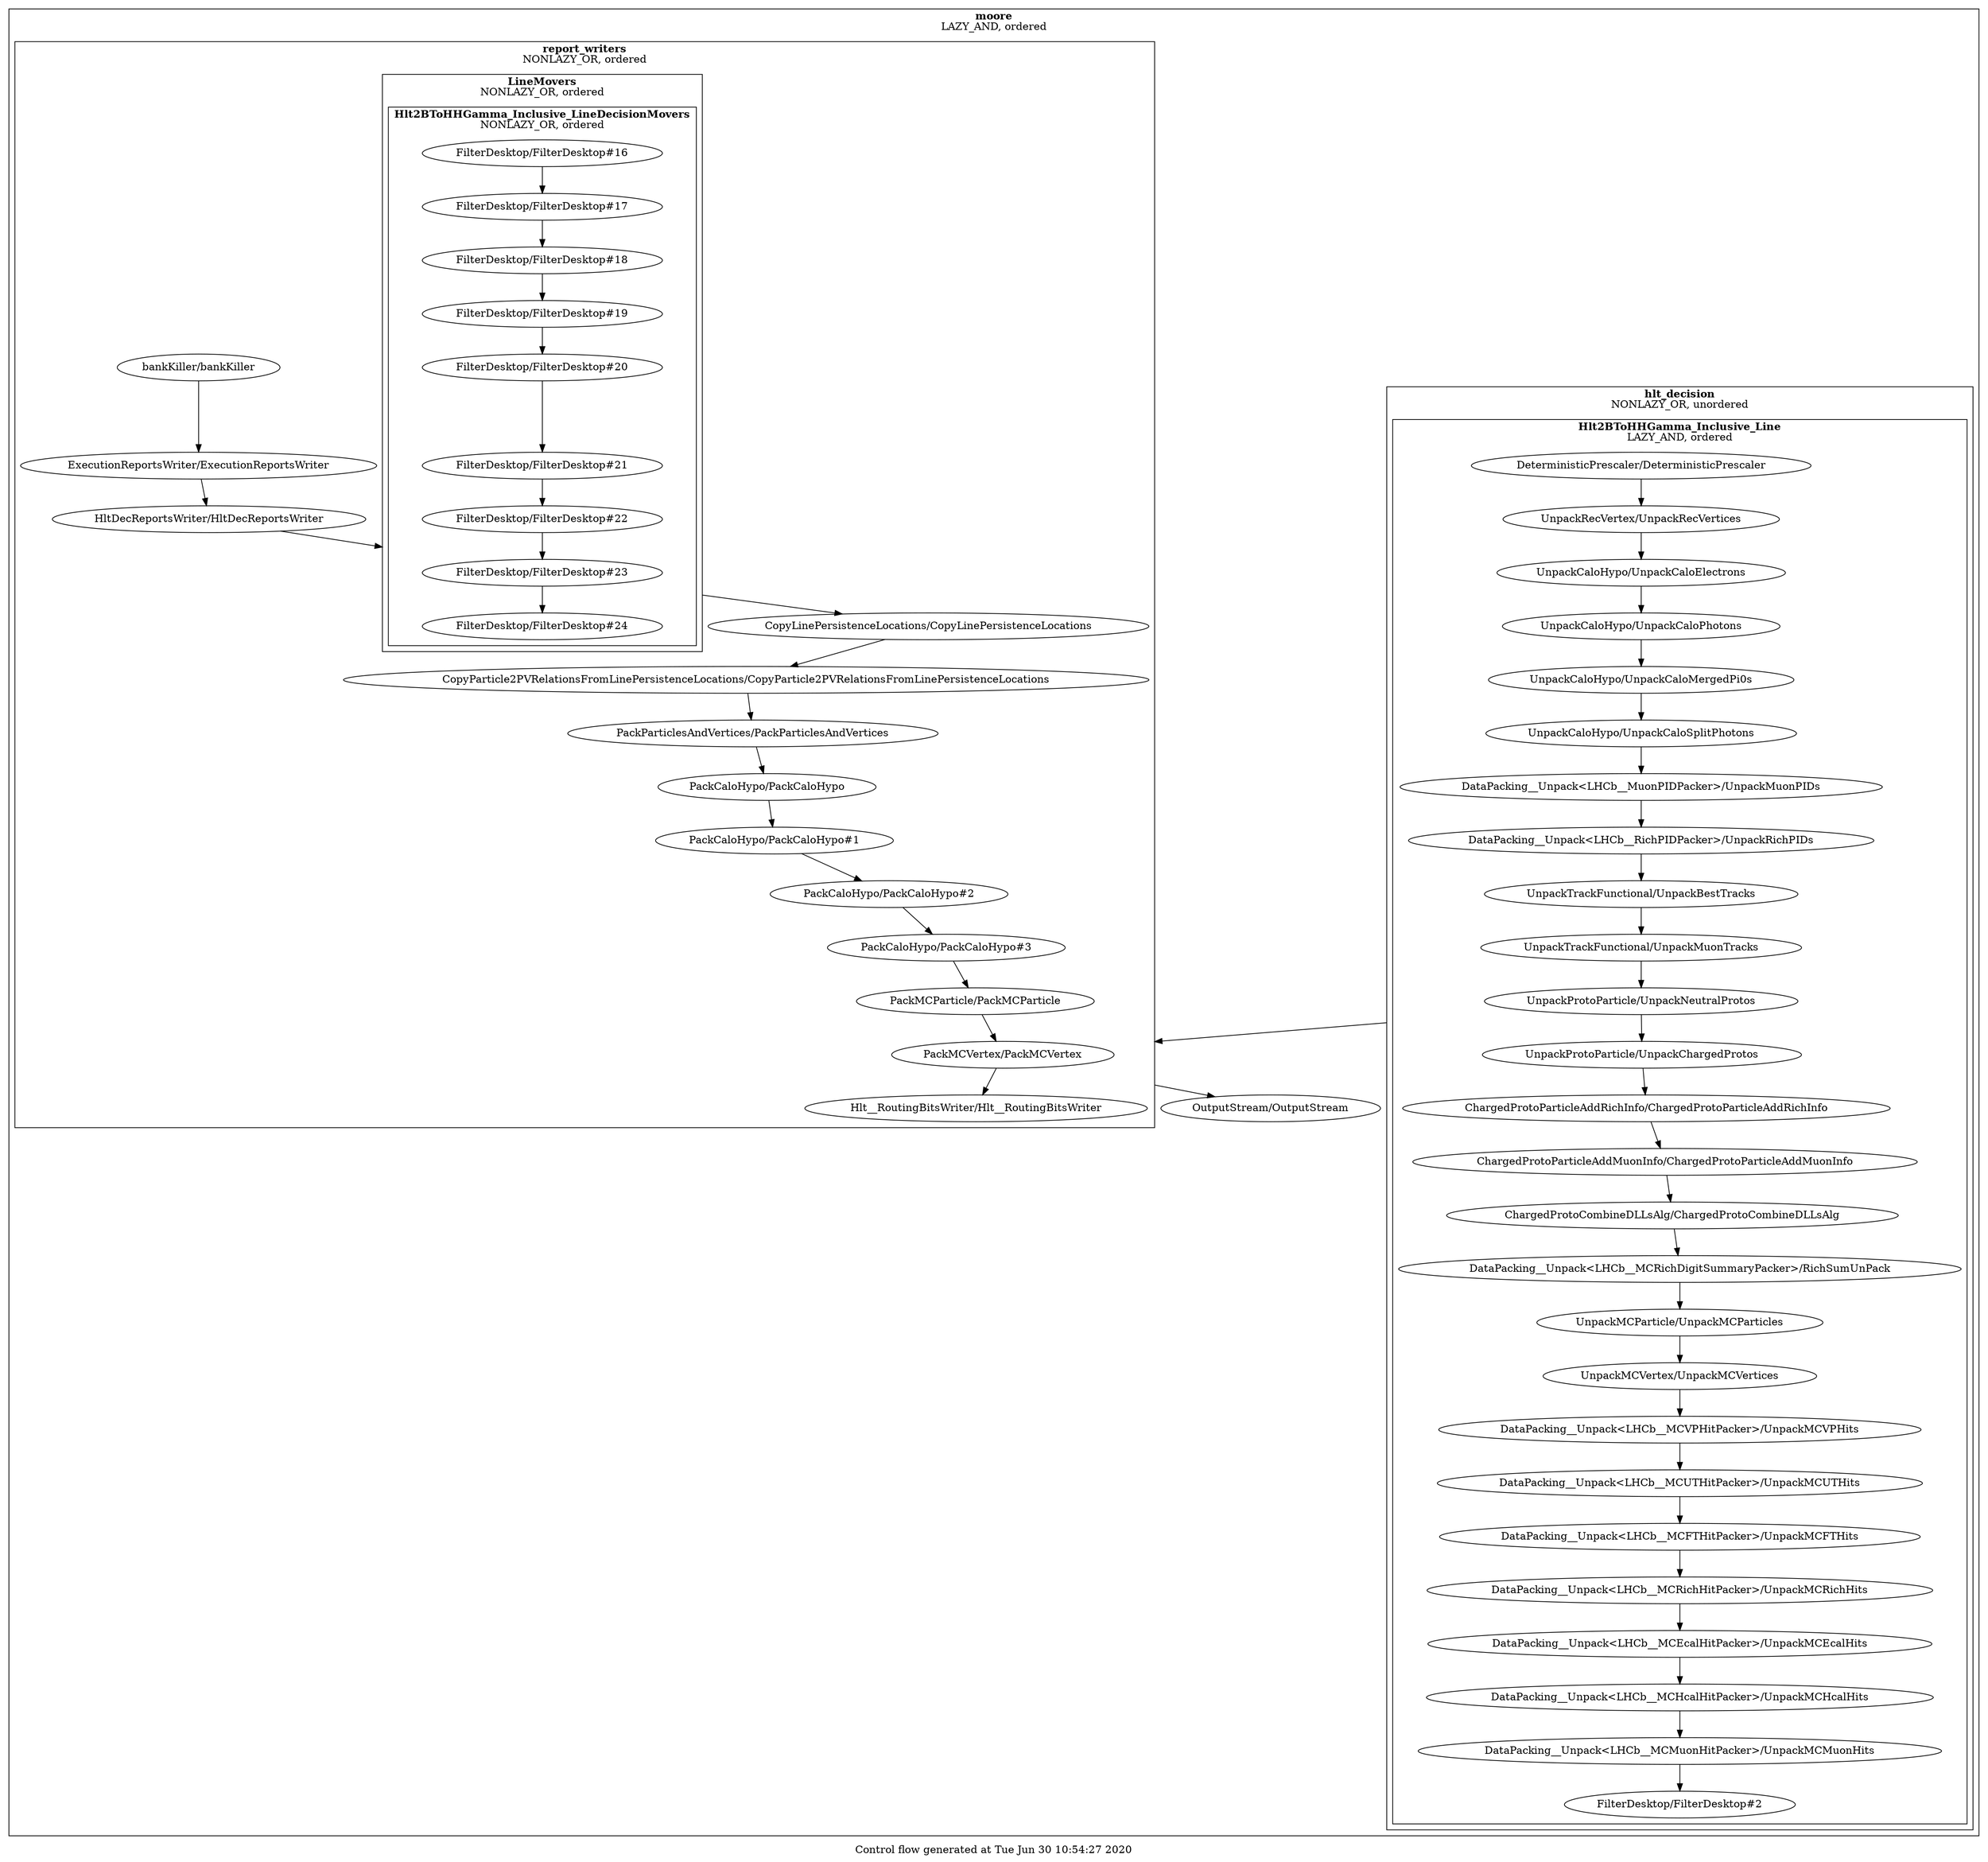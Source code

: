 strict digraph control_flow {
compound=True;
label="Control flow generated at Tue Jun 30 10:54:27 2020";
subgraph cluster_moore {
label=<<B>moore</B><BR/>LAZY_AND, ordered>;
edge [dir=forward];
subgraph cluster_hlt_decision {
label=<<B>hlt_decision</B><BR/>NONLAZY_OR, unordered>;
edge [dir=none];
subgraph cluster_Hlt2BToHHGamma_Inclusive_Line {
label=<<B>Hlt2BToHHGamma_Inclusive_Line</B><BR/>LAZY_AND, ordered>;
edge [dir=forward];
"Hlt2BToHHGamma_Inclusive_Line_DeterministicPrescaler/DeterministicPrescaler" [label="DeterministicPrescaler/DeterministicPrescaler"];
"Hlt2BToHHGamma_Inclusive_Line_UnpackRecVertex/UnpackRecVertices" [label="UnpackRecVertex/UnpackRecVertices"];
"Hlt2BToHHGamma_Inclusive_Line_DeterministicPrescaler/DeterministicPrescaler" -> "Hlt2BToHHGamma_Inclusive_Line_UnpackRecVertex/UnpackRecVertices";
"Hlt2BToHHGamma_Inclusive_Line_UnpackCaloHypo/UnpackCaloElectrons" [label="UnpackCaloHypo/UnpackCaloElectrons"];
"Hlt2BToHHGamma_Inclusive_Line_UnpackRecVertex/UnpackRecVertices" -> "Hlt2BToHHGamma_Inclusive_Line_UnpackCaloHypo/UnpackCaloElectrons";
"Hlt2BToHHGamma_Inclusive_Line_UnpackCaloHypo/UnpackCaloPhotons" [label="UnpackCaloHypo/UnpackCaloPhotons"];
"Hlt2BToHHGamma_Inclusive_Line_UnpackCaloHypo/UnpackCaloElectrons" -> "Hlt2BToHHGamma_Inclusive_Line_UnpackCaloHypo/UnpackCaloPhotons";
"Hlt2BToHHGamma_Inclusive_Line_UnpackCaloHypo/UnpackCaloMergedPi0s" [label="UnpackCaloHypo/UnpackCaloMergedPi0s"];
"Hlt2BToHHGamma_Inclusive_Line_UnpackCaloHypo/UnpackCaloPhotons" -> "Hlt2BToHHGamma_Inclusive_Line_UnpackCaloHypo/UnpackCaloMergedPi0s";
"Hlt2BToHHGamma_Inclusive_Line_UnpackCaloHypo/UnpackCaloSplitPhotons" [label="UnpackCaloHypo/UnpackCaloSplitPhotons"];
"Hlt2BToHHGamma_Inclusive_Line_UnpackCaloHypo/UnpackCaloMergedPi0s" -> "Hlt2BToHHGamma_Inclusive_Line_UnpackCaloHypo/UnpackCaloSplitPhotons";
"Hlt2BToHHGamma_Inclusive_Line_DataPacking__Unpack&lt;LHCb__MuonPIDPacker&gt;/UnpackMuonPIDs" [label="DataPacking__Unpack<LHCb__MuonPIDPacker>/UnpackMuonPIDs"];
"Hlt2BToHHGamma_Inclusive_Line_UnpackCaloHypo/UnpackCaloSplitPhotons" -> "Hlt2BToHHGamma_Inclusive_Line_DataPacking__Unpack&lt;LHCb__MuonPIDPacker&gt;/UnpackMuonPIDs";
"Hlt2BToHHGamma_Inclusive_Line_DataPacking__Unpack&lt;LHCb__RichPIDPacker&gt;/UnpackRichPIDs" [label="DataPacking__Unpack<LHCb__RichPIDPacker>/UnpackRichPIDs"];
"Hlt2BToHHGamma_Inclusive_Line_DataPacking__Unpack&lt;LHCb__MuonPIDPacker&gt;/UnpackMuonPIDs" -> "Hlt2BToHHGamma_Inclusive_Line_DataPacking__Unpack&lt;LHCb__RichPIDPacker&gt;/UnpackRichPIDs";
"Hlt2BToHHGamma_Inclusive_Line_UnpackTrackFunctional/UnpackBestTracks" [label="UnpackTrackFunctional/UnpackBestTracks"];
"Hlt2BToHHGamma_Inclusive_Line_DataPacking__Unpack&lt;LHCb__RichPIDPacker&gt;/UnpackRichPIDs" -> "Hlt2BToHHGamma_Inclusive_Line_UnpackTrackFunctional/UnpackBestTracks";
"Hlt2BToHHGamma_Inclusive_Line_UnpackTrackFunctional/UnpackMuonTracks" [label="UnpackTrackFunctional/UnpackMuonTracks"];
"Hlt2BToHHGamma_Inclusive_Line_UnpackTrackFunctional/UnpackBestTracks" -> "Hlt2BToHHGamma_Inclusive_Line_UnpackTrackFunctional/UnpackMuonTracks";
"Hlt2BToHHGamma_Inclusive_Line_UnpackProtoParticle/UnpackNeutralProtos" [label="UnpackProtoParticle/UnpackNeutralProtos"];
"Hlt2BToHHGamma_Inclusive_Line_UnpackTrackFunctional/UnpackMuonTracks" -> "Hlt2BToHHGamma_Inclusive_Line_UnpackProtoParticle/UnpackNeutralProtos";
"Hlt2BToHHGamma_Inclusive_Line_UnpackProtoParticle/UnpackChargedProtos" [label="UnpackProtoParticle/UnpackChargedProtos"];
"Hlt2BToHHGamma_Inclusive_Line_UnpackProtoParticle/UnpackNeutralProtos" -> "Hlt2BToHHGamma_Inclusive_Line_UnpackProtoParticle/UnpackChargedProtos";
"Hlt2BToHHGamma_Inclusive_Line_ChargedProtoParticleAddRichInfo/ChargedProtoParticleAddRichInfo" [label="ChargedProtoParticleAddRichInfo/ChargedProtoParticleAddRichInfo"];
"Hlt2BToHHGamma_Inclusive_Line_UnpackProtoParticle/UnpackChargedProtos" -> "Hlt2BToHHGamma_Inclusive_Line_ChargedProtoParticleAddRichInfo/ChargedProtoParticleAddRichInfo";
"Hlt2BToHHGamma_Inclusive_Line_ChargedProtoParticleAddMuonInfo/ChargedProtoParticleAddMuonInfo" [label="ChargedProtoParticleAddMuonInfo/ChargedProtoParticleAddMuonInfo"];
"Hlt2BToHHGamma_Inclusive_Line_ChargedProtoParticleAddRichInfo/ChargedProtoParticleAddRichInfo" -> "Hlt2BToHHGamma_Inclusive_Line_ChargedProtoParticleAddMuonInfo/ChargedProtoParticleAddMuonInfo";
"Hlt2BToHHGamma_Inclusive_Line_ChargedProtoCombineDLLsAlg/ChargedProtoCombineDLLsAlg" [label="ChargedProtoCombineDLLsAlg/ChargedProtoCombineDLLsAlg"];
"Hlt2BToHHGamma_Inclusive_Line_ChargedProtoParticleAddMuonInfo/ChargedProtoParticleAddMuonInfo" -> "Hlt2BToHHGamma_Inclusive_Line_ChargedProtoCombineDLLsAlg/ChargedProtoCombineDLLsAlg";
"Hlt2BToHHGamma_Inclusive_Line_DataPacking__Unpack&lt;LHCb__MCRichDigitSummaryPacker&gt;/RichSumUnPack" [label="DataPacking__Unpack<LHCb__MCRichDigitSummaryPacker>/RichSumUnPack"];
"Hlt2BToHHGamma_Inclusive_Line_ChargedProtoCombineDLLsAlg/ChargedProtoCombineDLLsAlg" -> "Hlt2BToHHGamma_Inclusive_Line_DataPacking__Unpack&lt;LHCb__MCRichDigitSummaryPacker&gt;/RichSumUnPack";
"Hlt2BToHHGamma_Inclusive_Line_UnpackMCParticle/UnpackMCParticles" [label="UnpackMCParticle/UnpackMCParticles"];
"Hlt2BToHHGamma_Inclusive_Line_DataPacking__Unpack&lt;LHCb__MCRichDigitSummaryPacker&gt;/RichSumUnPack" -> "Hlt2BToHHGamma_Inclusive_Line_UnpackMCParticle/UnpackMCParticles";
"Hlt2BToHHGamma_Inclusive_Line_UnpackMCVertex/UnpackMCVertices" [label="UnpackMCVertex/UnpackMCVertices"];
"Hlt2BToHHGamma_Inclusive_Line_UnpackMCParticle/UnpackMCParticles" -> "Hlt2BToHHGamma_Inclusive_Line_UnpackMCVertex/UnpackMCVertices";
"Hlt2BToHHGamma_Inclusive_Line_DataPacking__Unpack&lt;LHCb__MCVPHitPacker&gt;/UnpackMCVPHits" [label="DataPacking__Unpack<LHCb__MCVPHitPacker>/UnpackMCVPHits"];
"Hlt2BToHHGamma_Inclusive_Line_UnpackMCVertex/UnpackMCVertices" -> "Hlt2BToHHGamma_Inclusive_Line_DataPacking__Unpack&lt;LHCb__MCVPHitPacker&gt;/UnpackMCVPHits";
"Hlt2BToHHGamma_Inclusive_Line_DataPacking__Unpack&lt;LHCb__MCUTHitPacker&gt;/UnpackMCUTHits" [label="DataPacking__Unpack<LHCb__MCUTHitPacker>/UnpackMCUTHits"];
"Hlt2BToHHGamma_Inclusive_Line_DataPacking__Unpack&lt;LHCb__MCVPHitPacker&gt;/UnpackMCVPHits" -> "Hlt2BToHHGamma_Inclusive_Line_DataPacking__Unpack&lt;LHCb__MCUTHitPacker&gt;/UnpackMCUTHits";
"Hlt2BToHHGamma_Inclusive_Line_DataPacking__Unpack&lt;LHCb__MCFTHitPacker&gt;/UnpackMCFTHits" [label="DataPacking__Unpack<LHCb__MCFTHitPacker>/UnpackMCFTHits"];
"Hlt2BToHHGamma_Inclusive_Line_DataPacking__Unpack&lt;LHCb__MCUTHitPacker&gt;/UnpackMCUTHits" -> "Hlt2BToHHGamma_Inclusive_Line_DataPacking__Unpack&lt;LHCb__MCFTHitPacker&gt;/UnpackMCFTHits";
"Hlt2BToHHGamma_Inclusive_Line_DataPacking__Unpack&lt;LHCb__MCRichHitPacker&gt;/UnpackMCRichHits" [label="DataPacking__Unpack<LHCb__MCRichHitPacker>/UnpackMCRichHits"];
"Hlt2BToHHGamma_Inclusive_Line_DataPacking__Unpack&lt;LHCb__MCFTHitPacker&gt;/UnpackMCFTHits" -> "Hlt2BToHHGamma_Inclusive_Line_DataPacking__Unpack&lt;LHCb__MCRichHitPacker&gt;/UnpackMCRichHits";
"Hlt2BToHHGamma_Inclusive_Line_DataPacking__Unpack&lt;LHCb__MCEcalHitPacker&gt;/UnpackMCEcalHits" [label="DataPacking__Unpack<LHCb__MCEcalHitPacker>/UnpackMCEcalHits"];
"Hlt2BToHHGamma_Inclusive_Line_DataPacking__Unpack&lt;LHCb__MCRichHitPacker&gt;/UnpackMCRichHits" -> "Hlt2BToHHGamma_Inclusive_Line_DataPacking__Unpack&lt;LHCb__MCEcalHitPacker&gt;/UnpackMCEcalHits";
"Hlt2BToHHGamma_Inclusive_Line_DataPacking__Unpack&lt;LHCb__MCHcalHitPacker&gt;/UnpackMCHcalHits" [label="DataPacking__Unpack<LHCb__MCHcalHitPacker>/UnpackMCHcalHits"];
"Hlt2BToHHGamma_Inclusive_Line_DataPacking__Unpack&lt;LHCb__MCEcalHitPacker&gt;/UnpackMCEcalHits" -> "Hlt2BToHHGamma_Inclusive_Line_DataPacking__Unpack&lt;LHCb__MCHcalHitPacker&gt;/UnpackMCHcalHits";
"Hlt2BToHHGamma_Inclusive_Line_DataPacking__Unpack&lt;LHCb__MCMuonHitPacker&gt;/UnpackMCMuonHits" [label="DataPacking__Unpack<LHCb__MCMuonHitPacker>/UnpackMCMuonHits"];
"Hlt2BToHHGamma_Inclusive_Line_DataPacking__Unpack&lt;LHCb__MCHcalHitPacker&gt;/UnpackMCHcalHits" -> "Hlt2BToHHGamma_Inclusive_Line_DataPacking__Unpack&lt;LHCb__MCMuonHitPacker&gt;/UnpackMCMuonHits";
"Hlt2BToHHGamma_Inclusive_Line_FilterDesktop/FilterDesktop#2" [label="FilterDesktop/FilterDesktop#2"];
"Hlt2BToHHGamma_Inclusive_Line_DataPacking__Unpack&lt;LHCb__MCMuonHitPacker&gt;/UnpackMCMuonHits" -> "Hlt2BToHHGamma_Inclusive_Line_FilterDesktop/FilterDesktop#2";
}

}

subgraph cluster_report_writers {
label=<<B>report_writers</B><BR/>NONLAZY_OR, ordered>;
edge [dir=forward];
"report_writers_bankKiller/bankKiller" [label="bankKiller/bankKiller"];
"report_writers_ExecutionReportsWriter/ExecutionReportsWriter" [label="ExecutionReportsWriter/ExecutionReportsWriter"];
"report_writers_bankKiller/bankKiller" -> "report_writers_ExecutionReportsWriter/ExecutionReportsWriter";
"report_writers_HltDecReportsWriter/HltDecReportsWriter" [label="HltDecReportsWriter/HltDecReportsWriter"];
"report_writers_ExecutionReportsWriter/ExecutionReportsWriter" -> "report_writers_HltDecReportsWriter/HltDecReportsWriter";
subgraph cluster_LineMovers {
label=<<B>LineMovers</B><BR/>NONLAZY_OR, ordered>;
edge [dir=forward];
subgraph cluster_Hlt2BToHHGamma_Inclusive_LineDecisionMovers {
label=<<B>Hlt2BToHHGamma_Inclusive_LineDecisionMovers</B><BR/>NONLAZY_OR, ordered>;
edge [dir=forward];
"Hlt2BToHHGamma_Inclusive_LineDecisionMovers_FilterDesktop/FilterDesktop#16" [label="FilterDesktop/FilterDesktop#16"];
"Hlt2BToHHGamma_Inclusive_LineDecisionMovers_FilterDesktop/FilterDesktop#17" [label="FilterDesktop/FilterDesktop#17"];
"Hlt2BToHHGamma_Inclusive_LineDecisionMovers_FilterDesktop/FilterDesktop#16" -> "Hlt2BToHHGamma_Inclusive_LineDecisionMovers_FilterDesktop/FilterDesktop#17";
"Hlt2BToHHGamma_Inclusive_LineDecisionMovers_FilterDesktop/FilterDesktop#18" [label="FilterDesktop/FilterDesktop#18"];
"Hlt2BToHHGamma_Inclusive_LineDecisionMovers_FilterDesktop/FilterDesktop#17" -> "Hlt2BToHHGamma_Inclusive_LineDecisionMovers_FilterDesktop/FilterDesktop#18";
"Hlt2BToHHGamma_Inclusive_LineDecisionMovers_FilterDesktop/FilterDesktop#19" [label="FilterDesktop/FilterDesktop#19"];
"Hlt2BToHHGamma_Inclusive_LineDecisionMovers_FilterDesktop/FilterDesktop#18" -> "Hlt2BToHHGamma_Inclusive_LineDecisionMovers_FilterDesktop/FilterDesktop#19";
"Hlt2BToHHGamma_Inclusive_LineDecisionMovers_FilterDesktop/FilterDesktop#20" [label="FilterDesktop/FilterDesktop#20"];
"Hlt2BToHHGamma_Inclusive_LineDecisionMovers_FilterDesktop/FilterDesktop#19" -> "Hlt2BToHHGamma_Inclusive_LineDecisionMovers_FilterDesktop/FilterDesktop#20";
"Hlt2BToHHGamma_Inclusive_LineDecisionMovers_FilterDesktop/FilterDesktop#21" [label="FilterDesktop/FilterDesktop#21"];
"Hlt2BToHHGamma_Inclusive_LineDecisionMovers_FilterDesktop/FilterDesktop#20" -> "Hlt2BToHHGamma_Inclusive_LineDecisionMovers_FilterDesktop/FilterDesktop#21";
"Hlt2BToHHGamma_Inclusive_LineDecisionMovers_FilterDesktop/FilterDesktop#22" [label="FilterDesktop/FilterDesktop#22"];
"Hlt2BToHHGamma_Inclusive_LineDecisionMovers_FilterDesktop/FilterDesktop#21" -> "Hlt2BToHHGamma_Inclusive_LineDecisionMovers_FilterDesktop/FilterDesktop#22";
"Hlt2BToHHGamma_Inclusive_LineDecisionMovers_FilterDesktop/FilterDesktop#23" [label="FilterDesktop/FilterDesktop#23"];
"Hlt2BToHHGamma_Inclusive_LineDecisionMovers_FilterDesktop/FilterDesktop#22" -> "Hlt2BToHHGamma_Inclusive_LineDecisionMovers_FilterDesktop/FilterDesktop#23";
"Hlt2BToHHGamma_Inclusive_LineDecisionMovers_FilterDesktop/FilterDesktop#24" [label="FilterDesktop/FilterDesktop#24"];
"Hlt2BToHHGamma_Inclusive_LineDecisionMovers_FilterDesktop/FilterDesktop#23" -> "Hlt2BToHHGamma_Inclusive_LineDecisionMovers_FilterDesktop/FilterDesktop#24";
}

}

"report_writers_HltDecReportsWriter/HltDecReportsWriter" -> "Hlt2BToHHGamma_Inclusive_LineDecisionMovers_FilterDesktop/FilterDesktop#23"  [lhead=cluster_LineMovers];
"report_writers_CopyLinePersistenceLocations/CopyLinePersistenceLocations" [label="CopyLinePersistenceLocations/CopyLinePersistenceLocations"];
"Hlt2BToHHGamma_Inclusive_LineDecisionMovers_FilterDesktop/FilterDesktop#23" -> "report_writers_CopyLinePersistenceLocations/CopyLinePersistenceLocations"  [ltail=cluster_LineMovers];
"report_writers_CopyParticle2PVRelationsFromLinePersistenceLocations/CopyParticle2PVRelationsFromLinePersistenceLocations" [label="CopyParticle2PVRelationsFromLinePersistenceLocations/CopyParticle2PVRelationsFromLinePersistenceLocations"];
"report_writers_CopyLinePersistenceLocations/CopyLinePersistenceLocations" -> "report_writers_CopyParticle2PVRelationsFromLinePersistenceLocations/CopyParticle2PVRelationsFromLinePersistenceLocations";
"report_writers_PackParticlesAndVertices/PackParticlesAndVertices" [label="PackParticlesAndVertices/PackParticlesAndVertices"];
"report_writers_CopyParticle2PVRelationsFromLinePersistenceLocations/CopyParticle2PVRelationsFromLinePersistenceLocations" -> "report_writers_PackParticlesAndVertices/PackParticlesAndVertices";
"report_writers_PackCaloHypo/PackCaloHypo" [label="PackCaloHypo/PackCaloHypo"];
"report_writers_PackParticlesAndVertices/PackParticlesAndVertices" -> "report_writers_PackCaloHypo/PackCaloHypo";
"report_writers_PackCaloHypo/PackCaloHypo#1" [label="PackCaloHypo/PackCaloHypo#1"];
"report_writers_PackCaloHypo/PackCaloHypo" -> "report_writers_PackCaloHypo/PackCaloHypo#1";
"report_writers_PackCaloHypo/PackCaloHypo#2" [label="PackCaloHypo/PackCaloHypo#2"];
"report_writers_PackCaloHypo/PackCaloHypo#1" -> "report_writers_PackCaloHypo/PackCaloHypo#2";
"report_writers_PackCaloHypo/PackCaloHypo#3" [label="PackCaloHypo/PackCaloHypo#3"];
"report_writers_PackCaloHypo/PackCaloHypo#2" -> "report_writers_PackCaloHypo/PackCaloHypo#3";
"report_writers_PackMCParticle/PackMCParticle" [label="PackMCParticle/PackMCParticle"];
"report_writers_PackCaloHypo/PackCaloHypo#3" -> "report_writers_PackMCParticle/PackMCParticle";
"report_writers_PackMCVertex/PackMCVertex" [label="PackMCVertex/PackMCVertex"];
"report_writers_PackMCParticle/PackMCParticle" -> "report_writers_PackMCVertex/PackMCVertex";
"report_writers_Hlt__RoutingBitsWriter/Hlt__RoutingBitsWriter" [label="Hlt__RoutingBitsWriter/Hlt__RoutingBitsWriter"];
"report_writers_PackMCVertex/PackMCVertex" -> "report_writers_Hlt__RoutingBitsWriter/Hlt__RoutingBitsWriter";
}

"Hlt2BToHHGamma_Inclusive_Line_UnpackProtoParticle/UnpackNeutralProtos" -> "report_writers_PackMCVertex/PackMCVertex"  [lhead=cluster_report_writers, ltail=cluster_hlt_decision];
"moore_OutputStream/OutputStream" [label="OutputStream/OutputStream"];
"report_writers_PackMCVertex/PackMCVertex" -> "moore_OutputStream/OutputStream"  [ltail=cluster_report_writers];
}

}
